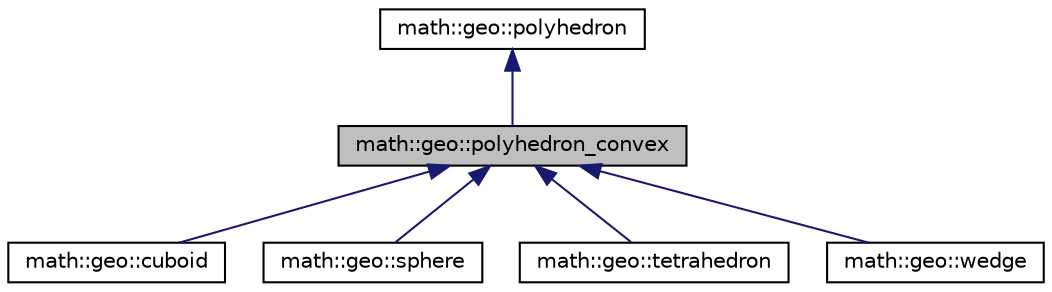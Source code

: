 digraph G
{
  edge [fontname="Helvetica",fontsize="10",labelfontname="Helvetica",labelfontsize="10"];
  node [fontname="Helvetica",fontsize="10",shape=record];
  Node1 [label="math::geo::polyhedron_convex",height=0.2,width=0.4,color="black", fillcolor="grey75", style="filled" fontcolor="black"];
  Node2 -> Node1 [dir=back,color="midnightblue",fontsize="10",style="solid",fontname="Helvetica"];
  Node2 [label="math::geo::polyhedron",height=0.2,width=0.4,color="black", fillcolor="white", style="filled",URL="$classmath_1_1geo_1_1polyhedron.html"];
  Node1 -> Node3 [dir=back,color="midnightblue",fontsize="10",style="solid",fontname="Helvetica"];
  Node3 [label="math::geo::cuboid",height=0.2,width=0.4,color="black", fillcolor="white", style="filled",URL="$classmath_1_1geo_1_1cuboid.html"];
  Node1 -> Node4 [dir=back,color="midnightblue",fontsize="10",style="solid",fontname="Helvetica"];
  Node4 [label="math::geo::sphere",height=0.2,width=0.4,color="black", fillcolor="white", style="filled",URL="$classmath_1_1geo_1_1sphere.html"];
  Node1 -> Node5 [dir=back,color="midnightblue",fontsize="10",style="solid",fontname="Helvetica"];
  Node5 [label="math::geo::tetrahedron",height=0.2,width=0.4,color="black", fillcolor="white", style="filled",URL="$classmath_1_1geo_1_1tetrahedron.html"];
  Node1 -> Node6 [dir=back,color="midnightblue",fontsize="10",style="solid",fontname="Helvetica"];
  Node6 [label="math::geo::wedge",height=0.2,width=0.4,color="black", fillcolor="white", style="filled",URL="$classmath_1_1geo_1_1wedge.html"];
}
